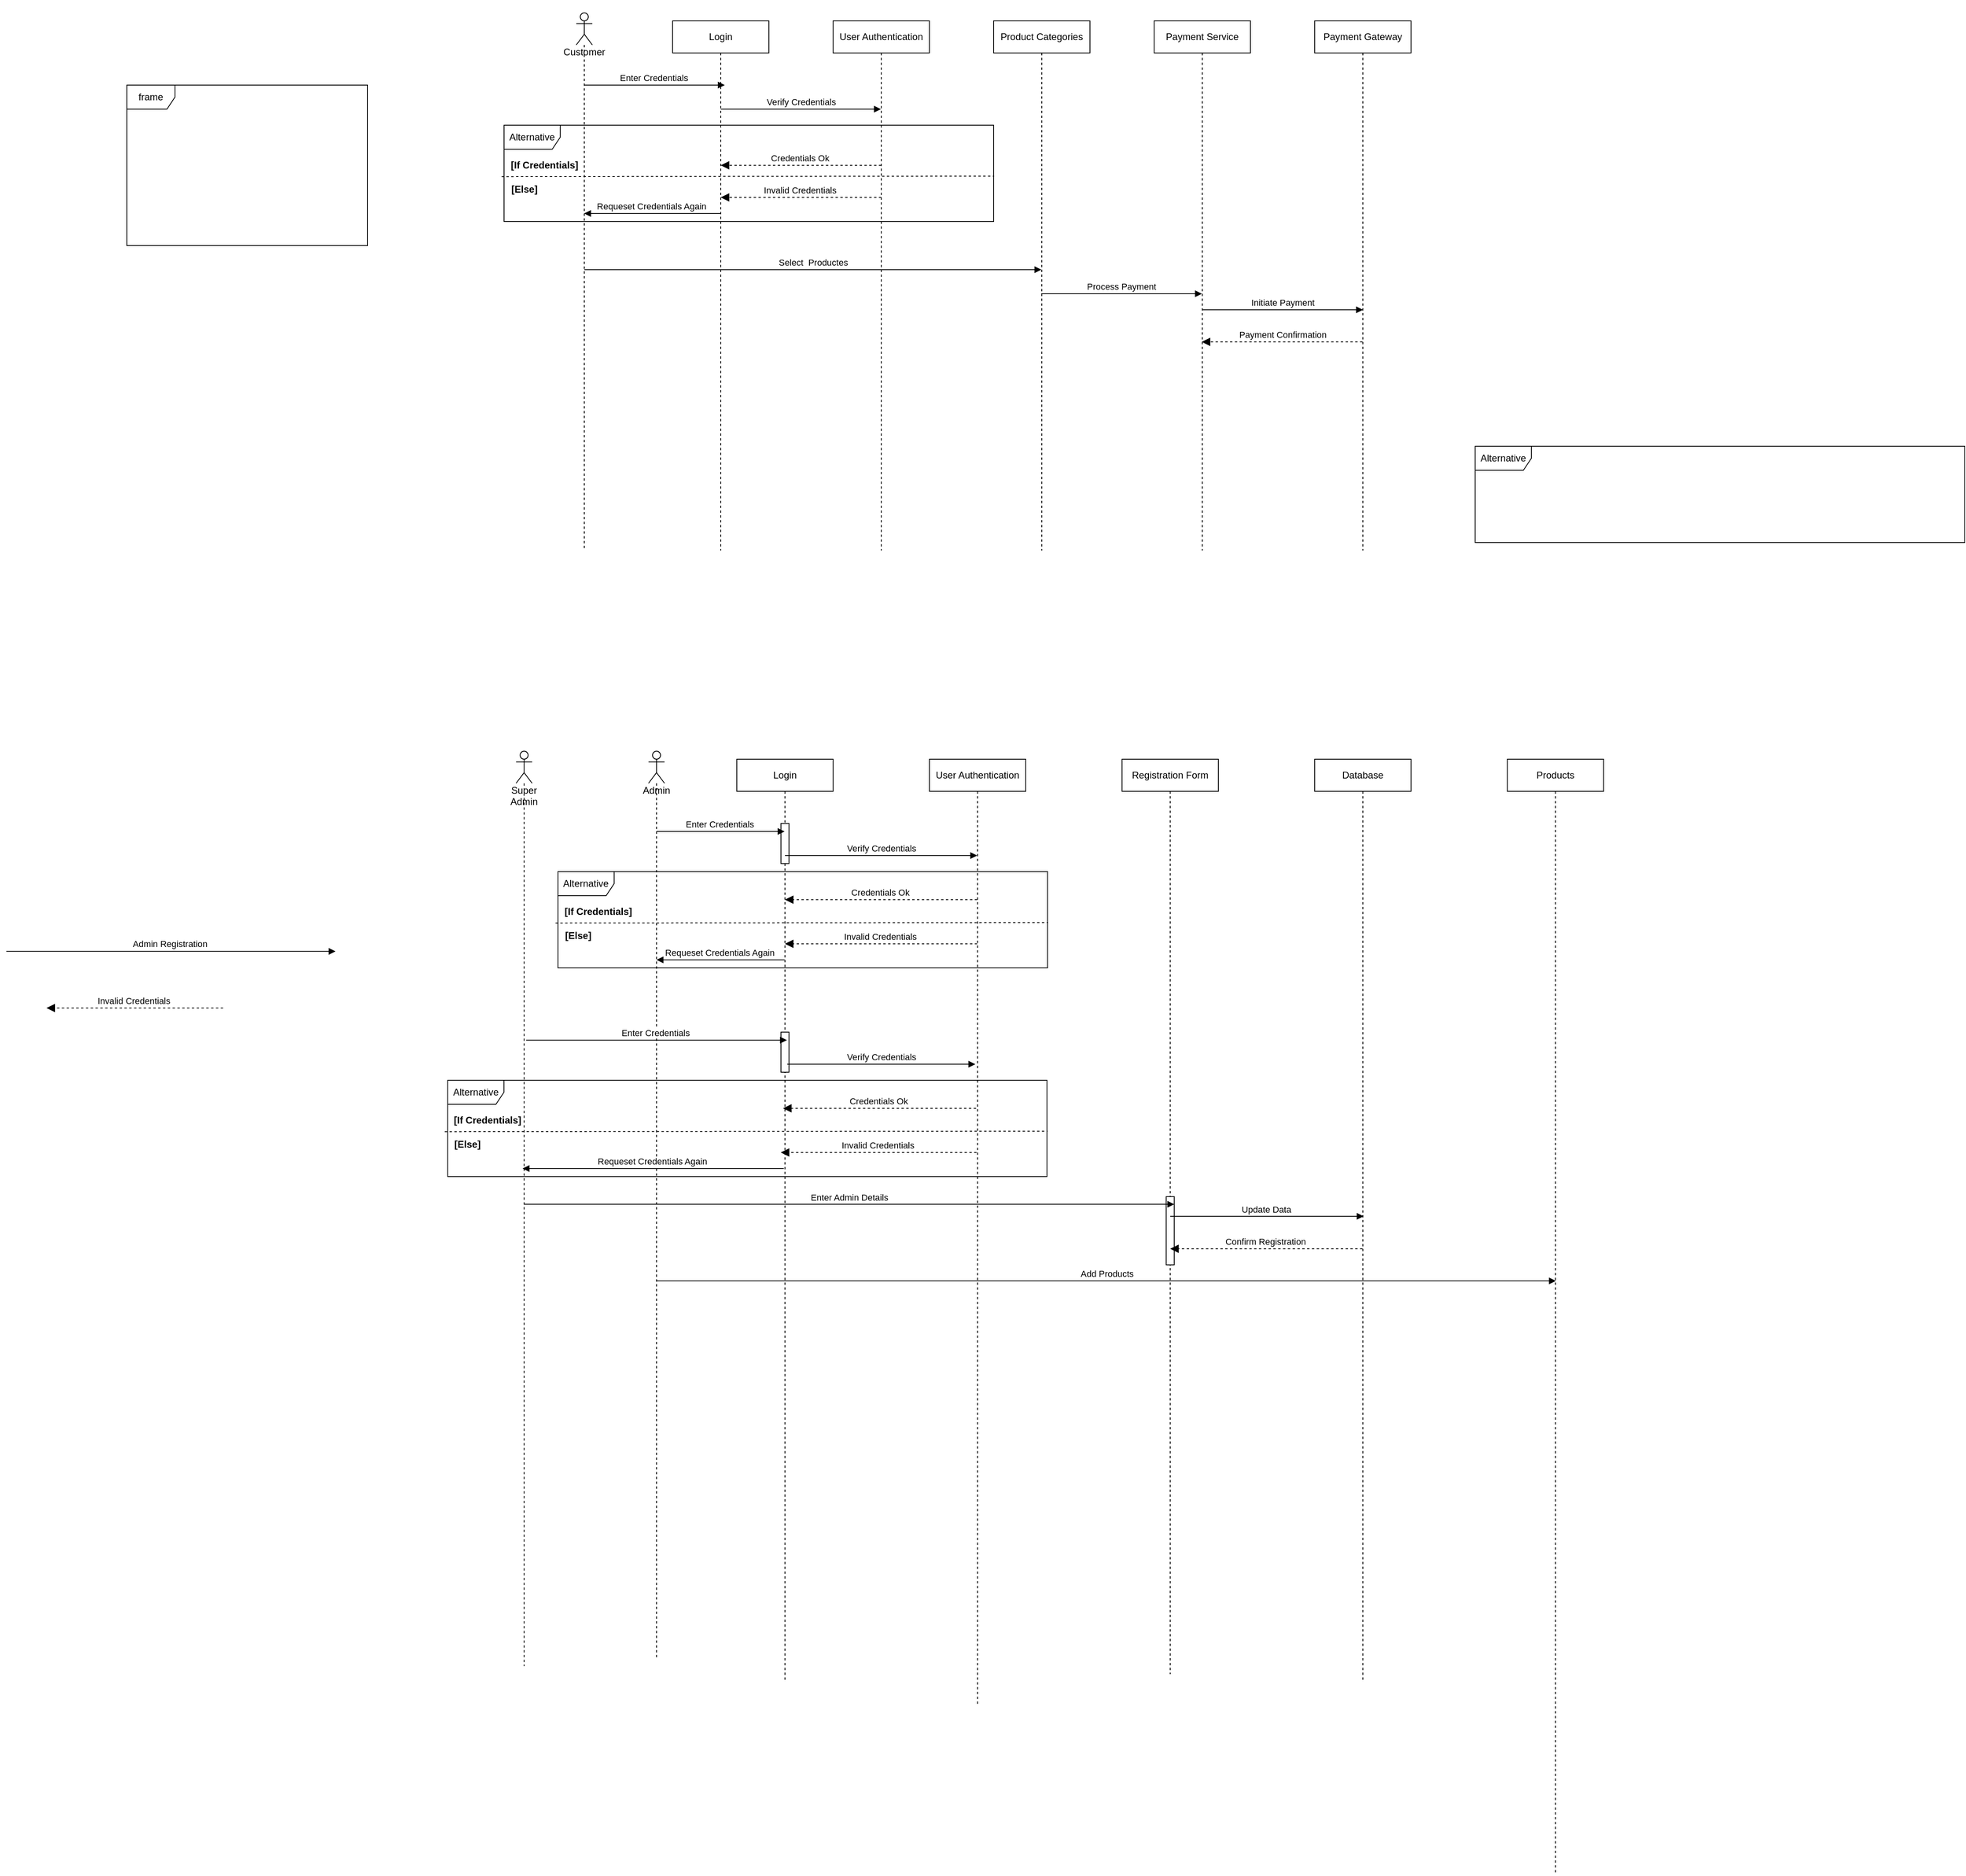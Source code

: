 <mxfile version="22.1.4" type="github">
  <diagram name="Page-1" id="2YBvvXClWsGukQMizWep">
    <mxGraphModel dx="2835" dy="871" grid="1" gridSize="10" guides="1" tooltips="1" connect="1" arrows="1" fold="1" page="1" pageScale="1" pageWidth="850" pageHeight="1100" math="0" shadow="0">
      <root>
        <mxCell id="0" />
        <mxCell id="1" parent="0" />
        <mxCell id="aM9ryv3xv72pqoxQDRHE-1" value="Login" style="shape=umlLifeline;perimeter=lifelinePerimeter;whiteSpace=wrap;html=1;container=0;dropTarget=0;collapsible=0;recursiveResize=0;outlineConnect=0;portConstraint=eastwest;newEdgeStyle={&quot;edgeStyle&quot;:&quot;elbowEdgeStyle&quot;,&quot;elbow&quot;:&quot;vertical&quot;,&quot;curved&quot;:0,&quot;rounded&quot;:0};" parent="1" vertex="1">
          <mxGeometry x="200" y="40" width="120" height="660" as="geometry" />
        </mxCell>
        <mxCell id="aM9ryv3xv72pqoxQDRHE-7" value="Enter Credentials&amp;nbsp;" style="html=1;verticalAlign=bottom;endArrow=block;edgeStyle=elbowEdgeStyle;elbow=vertical;curved=0;rounded=0;" parent="1" source="QAOvOlGFRHG_OL1_7ynz-3" edge="1">
          <mxGeometry relative="1" as="geometry">
            <mxPoint x="95" y="120" as="sourcePoint" />
            <Array as="points">
              <mxPoint x="180" y="120" />
            </Array>
            <mxPoint x="265" y="120" as="targetPoint" />
            <mxPoint as="offset" />
          </mxGeometry>
        </mxCell>
        <mxCell id="aM9ryv3xv72pqoxQDRHE-9" value="Requeset Credentials Again&amp;nbsp;" style="html=1;verticalAlign=bottom;endArrow=block;edgeStyle=elbowEdgeStyle;elbow=vertical;curved=0;rounded=0;" parent="1" source="aM9ryv3xv72pqoxQDRHE-1" edge="1">
          <mxGeometry relative="1" as="geometry">
            <mxPoint x="265" y="280" as="sourcePoint" />
            <Array as="points">
              <mxPoint x="190" y="280" />
            </Array>
            <mxPoint x="89.759" y="280" as="targetPoint" />
          </mxGeometry>
        </mxCell>
        <mxCell id="QAOvOlGFRHG_OL1_7ynz-2" value="frame" style="shape=umlFrame;whiteSpace=wrap;html=1;pointerEvents=0;" parent="1" vertex="1">
          <mxGeometry x="-480" y="120" width="300" height="200" as="geometry" />
        </mxCell>
        <mxCell id="QAOvOlGFRHG_OL1_7ynz-3" value="&lt;br&gt;&lt;br&gt;&lt;br&gt;&lt;br&gt;Customer" style="shape=umlLifeline;perimeter=lifelinePerimeter;whiteSpace=wrap;html=1;container=1;dropTarget=0;collapsible=0;recursiveResize=0;outlineConnect=0;portConstraint=eastwest;newEdgeStyle={&quot;curved&quot;:0,&quot;rounded&quot;:0};participant=umlActor;" parent="1" vertex="1">
          <mxGeometry x="80" y="30" width="20" height="670" as="geometry" />
        </mxCell>
        <mxCell id="QAOvOlGFRHG_OL1_7ynz-8" value="User Authentication" style="shape=umlLifeline;perimeter=lifelinePerimeter;whiteSpace=wrap;html=1;container=1;dropTarget=0;collapsible=0;recursiveResize=0;outlineConnect=0;portConstraint=eastwest;newEdgeStyle={&quot;curved&quot;:0,&quot;rounded&quot;:0};" parent="1" vertex="1">
          <mxGeometry x="400" y="40" width="120" height="660" as="geometry" />
        </mxCell>
        <mxCell id="QAOvOlGFRHG_OL1_7ynz-13" value="Verify Credentials" style="html=1;verticalAlign=bottom;endArrow=block;edgeStyle=elbowEdgeStyle;elbow=vertical;curved=0;rounded=0;" parent="1" source="aM9ryv3xv72pqoxQDRHE-1" target="QAOvOlGFRHG_OL1_7ynz-8" edge="1">
          <mxGeometry relative="1" as="geometry">
            <mxPoint x="270" y="150" as="sourcePoint" />
            <Array as="points">
              <mxPoint x="360" y="150" />
            </Array>
            <mxPoint x="460" y="150" as="targetPoint" />
            <mxPoint as="offset" />
          </mxGeometry>
        </mxCell>
        <mxCell id="QAOvOlGFRHG_OL1_7ynz-14" value="Alternative" style="shape=umlFrame;whiteSpace=wrap;html=1;pointerEvents=0;width=70;height=30;" parent="1" vertex="1">
          <mxGeometry x="-10" y="170" width="610" height="120" as="geometry" />
        </mxCell>
        <mxCell id="QAOvOlGFRHG_OL1_7ynz-15" value="Credentials Ok&amp;nbsp;" style="html=1;verticalAlign=bottom;endArrow=block;dashed=1;endSize=8;curved=0;rounded=0;endFill=1;" parent="1" target="aM9ryv3xv72pqoxQDRHE-1" edge="1">
          <mxGeometry relative="1" as="geometry">
            <mxPoint x="460" y="220" as="sourcePoint" />
            <mxPoint x="269.759" y="219.63" as="targetPoint" />
          </mxGeometry>
        </mxCell>
        <mxCell id="QAOvOlGFRHG_OL1_7ynz-20" value="[If Credentials]" style="text;html=1;align=center;verticalAlign=middle;resizable=0;points=[];autosize=1;strokeColor=none;fillColor=none;fontStyle=1" parent="1" vertex="1">
          <mxGeometry x="-15" y="205" width="110" height="30" as="geometry" />
        </mxCell>
        <mxCell id="QAOvOlGFRHG_OL1_7ynz-21" value="" style="endArrow=none;dashed=1;html=1;rounded=0;exitX=-0.005;exitY=0.534;exitDx=0;exitDy=0;exitPerimeter=0;entryX=1.001;entryY=0.529;entryDx=0;entryDy=0;entryPerimeter=0;" parent="1" source="QAOvOlGFRHG_OL1_7ynz-14" target="QAOvOlGFRHG_OL1_7ynz-14" edge="1">
          <mxGeometry width="50" height="50" relative="1" as="geometry">
            <mxPoint x="-20.005" y="234.26" as="sourcePoint" />
            <mxPoint x="556.72" y="234.26" as="targetPoint" />
          </mxGeometry>
        </mxCell>
        <mxCell id="QAOvOlGFRHG_OL1_7ynz-23" value="[Else]" style="text;html=1;align=center;verticalAlign=middle;resizable=0;points=[];autosize=1;strokeColor=none;fillColor=none;fontStyle=1" parent="1" vertex="1">
          <mxGeometry x="-15" y="235" width="60" height="30" as="geometry" />
        </mxCell>
        <mxCell id="QAOvOlGFRHG_OL1_7ynz-24" value="Invalid Credentials&amp;nbsp;" style="html=1;verticalAlign=bottom;endArrow=block;dashed=1;endSize=8;curved=0;rounded=0;endFill=1;" parent="1" target="aM9ryv3xv72pqoxQDRHE-1" edge="1">
          <mxGeometry relative="1" as="geometry">
            <mxPoint x="460" y="260" as="sourcePoint" />
            <mxPoint x="269.999" y="260" as="targetPoint" />
          </mxGeometry>
        </mxCell>
        <mxCell id="ZfyzumD2qH9o0AzrMvMQ-1" value="Product Categories" style="shape=umlLifeline;perimeter=lifelinePerimeter;whiteSpace=wrap;html=1;container=1;dropTarget=0;collapsible=0;recursiveResize=0;outlineConnect=0;portConstraint=eastwest;newEdgeStyle={&quot;curved&quot;:0,&quot;rounded&quot;:0};" parent="1" vertex="1">
          <mxGeometry x="600" y="40" width="120" height="660" as="geometry" />
        </mxCell>
        <mxCell id="ZfyzumD2qH9o0AzrMvMQ-3" value="Select&amp;nbsp; Productes" style="html=1;verticalAlign=bottom;endArrow=block;edgeStyle=elbowEdgeStyle;elbow=vertical;curved=0;rounded=0;" parent="1" source="QAOvOlGFRHG_OL1_7ynz-3" target="ZfyzumD2qH9o0AzrMvMQ-1" edge="1">
          <mxGeometry relative="1" as="geometry">
            <mxPoint x="130" y="350" as="sourcePoint" />
            <Array as="points">
              <mxPoint x="361" y="350" />
            </Array>
            <mxPoint x="446" y="350" as="targetPoint" />
            <mxPoint as="offset" />
          </mxGeometry>
        </mxCell>
        <mxCell id="ZfyzumD2qH9o0AzrMvMQ-6" value="Process Payment" style="html=1;verticalAlign=bottom;endArrow=block;edgeStyle=elbowEdgeStyle;elbow=vertical;curved=0;rounded=0;" parent="1" edge="1">
          <mxGeometry relative="1" as="geometry">
            <mxPoint x="659.324" y="380" as="sourcePoint" />
            <Array as="points">
              <mxPoint x="750" y="380" />
            </Array>
            <mxPoint x="859.5" y="380" as="targetPoint" />
            <mxPoint as="offset" />
          </mxGeometry>
        </mxCell>
        <mxCell id="ZfyzumD2qH9o0AzrMvMQ-7" value="Alternative" style="shape=umlFrame;whiteSpace=wrap;html=1;pointerEvents=0;width=70;height=30;" parent="1" vertex="1">
          <mxGeometry x="1200" y="570" width="610" height="120" as="geometry" />
        </mxCell>
        <mxCell id="ZfyzumD2qH9o0AzrMvMQ-9" value="Payment Service" style="shape=umlLifeline;perimeter=lifelinePerimeter;whiteSpace=wrap;html=1;container=1;dropTarget=0;collapsible=0;recursiveResize=0;outlineConnect=0;portConstraint=eastwest;newEdgeStyle={&quot;curved&quot;:0,&quot;rounded&quot;:0};" parent="1" vertex="1">
          <mxGeometry x="800" y="40" width="120" height="660" as="geometry" />
        </mxCell>
        <mxCell id="an4VMnbHj8uNjSXk6AY5-1" value="Login" style="shape=umlLifeline;perimeter=lifelinePerimeter;whiteSpace=wrap;html=1;container=1;dropTarget=0;collapsible=0;recursiveResize=0;outlineConnect=0;portConstraint=eastwest;newEdgeStyle={&quot;curved&quot;:0,&quot;rounded&quot;:0};" parent="1" vertex="1">
          <mxGeometry x="280" y="960" width="120" height="1150" as="geometry" />
        </mxCell>
        <mxCell id="an4VMnbHj8uNjSXk6AY5-35" value="" style="html=1;points=[[0,0,0,0,5],[0,1,0,0,-5],[1,0,0,0,5],[1,1,0,0,-5]];perimeter=orthogonalPerimeter;outlineConnect=0;targetShapes=umlLifeline;portConstraint=eastwest;newEdgeStyle={&quot;curved&quot;:0,&quot;rounded&quot;:0};" parent="an4VMnbHj8uNjSXk6AY5-1" vertex="1">
          <mxGeometry x="55" y="80" width="10" height="50" as="geometry" />
        </mxCell>
        <mxCell id="an4VMnbHj8uNjSXk6AY5-37" value="" style="html=1;points=[[0,0,0,0,5],[0,1,0,0,-5],[1,0,0,0,5],[1,1,0,0,-5]];perimeter=orthogonalPerimeter;outlineConnect=0;targetShapes=umlLifeline;portConstraint=eastwest;newEdgeStyle={&quot;curved&quot;:0,&quot;rounded&quot;:0};" parent="an4VMnbHj8uNjSXk6AY5-1" vertex="1">
          <mxGeometry x="55" y="340" width="10" height="50" as="geometry" />
        </mxCell>
        <mxCell id="an4VMnbHj8uNjSXk6AY5-2" value="&lt;br&gt;&lt;br&gt;&lt;br&gt;&lt;br&gt;Admin" style="shape=umlLifeline;perimeter=lifelinePerimeter;whiteSpace=wrap;html=1;container=1;dropTarget=0;collapsible=0;recursiveResize=0;outlineConnect=0;portConstraint=eastwest;newEdgeStyle={&quot;curved&quot;:0,&quot;rounded&quot;:0};participant=umlActor;" parent="1" vertex="1">
          <mxGeometry x="170" y="950" width="20" height="1130" as="geometry" />
        </mxCell>
        <mxCell id="an4VMnbHj8uNjSXk6AY5-3" value="Enter Credentials&amp;nbsp;" style="html=1;verticalAlign=bottom;endArrow=block;edgeStyle=elbowEdgeStyle;elbow=vertical;curved=0;rounded=0;" parent="1" source="an4VMnbHj8uNjSXk6AY5-2" target="an4VMnbHj8uNjSXk6AY5-1" edge="1">
          <mxGeometry relative="1" as="geometry">
            <mxPoint x="160" y="1050" as="sourcePoint" />
            <Array as="points">
              <mxPoint x="230" y="1050" />
            </Array>
            <mxPoint x="315" y="1050" as="targetPoint" />
            <mxPoint as="offset" />
          </mxGeometry>
        </mxCell>
        <mxCell id="an4VMnbHj8uNjSXk6AY5-4" value="User Authentication" style="shape=umlLifeline;perimeter=lifelinePerimeter;whiteSpace=wrap;html=1;container=1;dropTarget=0;collapsible=0;recursiveResize=0;outlineConnect=0;portConstraint=eastwest;newEdgeStyle={&quot;curved&quot;:0,&quot;rounded&quot;:0};" parent="1" vertex="1">
          <mxGeometry x="520" y="960" width="120" height="1180" as="geometry" />
        </mxCell>
        <mxCell id="an4VMnbHj8uNjSXk6AY5-5" value="Verify Credentials" style="html=1;verticalAlign=bottom;endArrow=block;edgeStyle=elbowEdgeStyle;elbow=vertical;curved=0;rounded=0;" parent="1" source="an4VMnbHj8uNjSXk6AY5-1" target="an4VMnbHj8uNjSXk6AY5-4" edge="1">
          <mxGeometry relative="1" as="geometry">
            <mxPoint x="360" y="1080" as="sourcePoint" />
            <Array as="points">
              <mxPoint x="460" y="1080" />
            </Array>
            <mxPoint x="560" y="1080" as="targetPoint" />
            <mxPoint as="offset" />
          </mxGeometry>
        </mxCell>
        <mxCell id="an4VMnbHj8uNjSXk6AY5-6" value="[If Credentials]" style="text;html=1;align=center;verticalAlign=middle;resizable=0;points=[];autosize=1;strokeColor=none;fillColor=none;fontStyle=1" parent="1" vertex="1">
          <mxGeometry x="52.2" y="1135" width="110" height="30" as="geometry" />
        </mxCell>
        <mxCell id="an4VMnbHj8uNjSXk6AY5-7" value="[Else]" style="text;html=1;align=center;verticalAlign=middle;resizable=0;points=[];autosize=1;strokeColor=none;fillColor=none;fontStyle=1" parent="1" vertex="1">
          <mxGeometry x="52.2" y="1165" width="60" height="30" as="geometry" />
        </mxCell>
        <mxCell id="an4VMnbHj8uNjSXk6AY5-8" value="" style="endArrow=none;dashed=1;html=1;rounded=0;exitX=-0.005;exitY=0.534;exitDx=0;exitDy=0;exitPerimeter=0;entryX=1.001;entryY=0.529;entryDx=0;entryDy=0;entryPerimeter=0;" parent="1" source="an4VMnbHj8uNjSXk6AY5-12" target="an4VMnbHj8uNjSXk6AY5-12" edge="1">
          <mxGeometry width="50" height="50" relative="1" as="geometry">
            <mxPoint x="47.195" y="1164.26" as="sourcePoint" />
            <mxPoint x="623.92" y="1164.26" as="targetPoint" />
          </mxGeometry>
        </mxCell>
        <mxCell id="an4VMnbHj8uNjSXk6AY5-9" value="Requeset Credentials Again&amp;nbsp;" style="html=1;verticalAlign=bottom;endArrow=block;edgeStyle=elbowEdgeStyle;elbow=vertical;curved=0;rounded=0;" parent="1" source="an4VMnbHj8uNjSXk6AY5-1" target="an4VMnbHj8uNjSXk6AY5-2" edge="1">
          <mxGeometry relative="1" as="geometry">
            <mxPoint x="327.2" y="1210" as="sourcePoint" />
            <Array as="points">
              <mxPoint x="257.2" y="1210" />
            </Array>
            <mxPoint x="156.959" y="1210" as="targetPoint" />
          </mxGeometry>
        </mxCell>
        <mxCell id="an4VMnbHj8uNjSXk6AY5-10" value="Invalid Credentials&amp;nbsp;" style="html=1;verticalAlign=bottom;endArrow=block;dashed=1;endSize=8;curved=0;rounded=0;endFill=1;" parent="1" target="an4VMnbHj8uNjSXk6AY5-1" edge="1">
          <mxGeometry relative="1" as="geometry">
            <mxPoint x="579.5" y="1190" as="sourcePoint" />
            <mxPoint x="344.974" y="1190" as="targetPoint" />
          </mxGeometry>
        </mxCell>
        <mxCell id="an4VMnbHj8uNjSXk6AY5-11" value="Credentials Ok&amp;nbsp;" style="html=1;verticalAlign=bottom;endArrow=block;dashed=1;endSize=8;curved=0;rounded=0;endFill=1;" parent="1" target="an4VMnbHj8uNjSXk6AY5-1" edge="1">
          <mxGeometry relative="1" as="geometry">
            <mxPoint x="579.5" y="1135" as="sourcePoint" />
            <mxPoint x="360" y="1135" as="targetPoint" />
          </mxGeometry>
        </mxCell>
        <mxCell id="an4VMnbHj8uNjSXk6AY5-12" value="Alternative" style="shape=umlFrame;whiteSpace=wrap;html=1;pointerEvents=0;width=70;height=30;" parent="1" vertex="1">
          <mxGeometry x="57.2" y="1100" width="610" height="120" as="geometry" />
        </mxCell>
        <mxCell id="an4VMnbHj8uNjSXk6AY5-13" value="Registration Form" style="shape=umlLifeline;perimeter=lifelinePerimeter;whiteSpace=wrap;html=1;container=1;dropTarget=0;collapsible=0;recursiveResize=0;outlineConnect=0;portConstraint=eastwest;newEdgeStyle={&quot;curved&quot;:0,&quot;rounded&quot;:0};" parent="1" vertex="1">
          <mxGeometry x="760" y="960" width="120" height="1140" as="geometry" />
        </mxCell>
        <mxCell id="an4VMnbHj8uNjSXk6AY5-39" value="" style="html=1;points=[[0,0,0,0,5],[0,1,0,0,-5],[1,0,0,0,5],[1,1,0,0,-5]];perimeter=orthogonalPerimeter;outlineConnect=0;targetShapes=umlLifeline;portConstraint=eastwest;newEdgeStyle={&quot;curved&quot;:0,&quot;rounded&quot;:0};" parent="an4VMnbHj8uNjSXk6AY5-13" vertex="1">
          <mxGeometry x="55" y="545" width="10" height="85" as="geometry" />
        </mxCell>
        <mxCell id="an4VMnbHj8uNjSXk6AY5-15" value="Enter Admin Details" style="html=1;verticalAlign=bottom;endArrow=block;edgeStyle=elbowEdgeStyle;elbow=vertical;curved=0;rounded=0;" parent="1" source="an4VMnbHj8uNjSXk6AY5-24" edge="1">
          <mxGeometry relative="1" as="geometry">
            <mxPoint x="20" y="1514.5" as="sourcePoint" />
            <Array as="points">
              <mxPoint x="456.5" y="1514.5" />
            </Array>
            <mxPoint x="825" y="1514.5" as="targetPoint" />
            <mxPoint as="offset" />
          </mxGeometry>
        </mxCell>
        <mxCell id="an4VMnbHj8uNjSXk6AY5-16" value="Admin Registration&amp;nbsp;" style="html=1;verticalAlign=bottom;endArrow=block;edgeStyle=elbowEdgeStyle;elbow=vertical;curved=0;rounded=0;" parent="1" edge="1">
          <mxGeometry relative="1" as="geometry">
            <mxPoint x="-630" y="1199.38" as="sourcePoint" />
            <Array as="points">
              <mxPoint x="-539" y="1199.38" />
            </Array>
            <mxPoint x="-220" y="1199.38" as="targetPoint" />
            <mxPoint as="offset" />
          </mxGeometry>
        </mxCell>
        <mxCell id="an4VMnbHj8uNjSXk6AY5-17" value="Invalid Credentials&amp;nbsp;" style="html=1;verticalAlign=bottom;endArrow=block;dashed=1;endSize=8;curved=0;rounded=0;endFill=1;" parent="1" edge="1">
          <mxGeometry relative="1" as="geometry">
            <mxPoint x="-360" y="1270" as="sourcePoint" />
            <mxPoint x="-580" y="1270" as="targetPoint" />
          </mxGeometry>
        </mxCell>
        <mxCell id="an4VMnbHj8uNjSXk6AY5-18" value="Confirm Registration&amp;nbsp;" style="html=1;verticalAlign=bottom;endArrow=block;dashed=1;endSize=8;curved=0;rounded=0;endFill=1;" parent="1" edge="1">
          <mxGeometry relative="1" as="geometry">
            <mxPoint x="1059.5" y="1570" as="sourcePoint" />
            <mxPoint x="820" y="1570" as="targetPoint" />
          </mxGeometry>
        </mxCell>
        <mxCell id="an4VMnbHj8uNjSXk6AY5-19" value="Database" style="shape=umlLifeline;perimeter=lifelinePerimeter;whiteSpace=wrap;html=1;container=1;dropTarget=0;collapsible=0;recursiveResize=0;outlineConnect=0;portConstraint=eastwest;newEdgeStyle={&quot;curved&quot;:0,&quot;rounded&quot;:0};" parent="1" vertex="1">
          <mxGeometry x="1000" y="960" width="120" height="1150" as="geometry" />
        </mxCell>
        <mxCell id="an4VMnbHj8uNjSXk6AY5-20" value="Update Data&amp;nbsp;" style="html=1;verticalAlign=bottom;endArrow=block;edgeStyle=elbowEdgeStyle;elbow=vertical;curved=0;rounded=0;" parent="1" edge="1">
          <mxGeometry relative="1" as="geometry">
            <mxPoint x="820" y="1529.5" as="sourcePoint" />
            <Array as="points">
              <mxPoint x="913" y="1529.5" />
            </Array>
            <mxPoint x="1061" y="1529.5" as="targetPoint" />
            <mxPoint as="offset" />
          </mxGeometry>
        </mxCell>
        <mxCell id="an4VMnbHj8uNjSXk6AY5-21" value="Products" style="shape=umlLifeline;perimeter=lifelinePerimeter;whiteSpace=wrap;html=1;container=1;dropTarget=0;collapsible=0;recursiveResize=0;outlineConnect=0;portConstraint=eastwest;newEdgeStyle={&quot;curved&quot;:0,&quot;rounded&quot;:0};" parent="1" vertex="1">
          <mxGeometry x="1240" y="960" width="120" height="1390" as="geometry" />
        </mxCell>
        <mxCell id="an4VMnbHj8uNjSXk6AY5-22" value="Add Products" style="html=1;verticalAlign=bottom;endArrow=block;edgeStyle=elbowEdgeStyle;elbow=vertical;curved=0;rounded=0;" parent="1" source="an4VMnbHj8uNjSXk6AY5-2" edge="1">
          <mxGeometry relative="1" as="geometry">
            <mxPoint x="339.5" y="1610" as="sourcePoint" />
            <Array as="points">
              <mxPoint x="467" y="1610" />
            </Array>
            <mxPoint x="1300.5" y="1610" as="targetPoint" />
            <mxPoint as="offset" />
          </mxGeometry>
        </mxCell>
        <mxCell id="an4VMnbHj8uNjSXk6AY5-24" value="&lt;br&gt;&lt;br&gt;&lt;br&gt;&lt;br&gt;&lt;br&gt;Super&lt;br&gt;Admin" style="shape=umlLifeline;perimeter=lifelinePerimeter;whiteSpace=wrap;html=1;container=1;dropTarget=0;collapsible=0;recursiveResize=0;outlineConnect=0;portConstraint=eastwest;newEdgeStyle={&quot;curved&quot;:0,&quot;rounded&quot;:0};participant=umlActor;" parent="1" vertex="1">
          <mxGeometry x="5" y="950" width="20" height="1140" as="geometry" />
        </mxCell>
        <mxCell id="an4VMnbHj8uNjSXk6AY5-25" value="Enter Credentials&amp;nbsp;" style="html=1;verticalAlign=bottom;endArrow=block;edgeStyle=elbowEdgeStyle;elbow=vertical;curved=0;rounded=0;" parent="1" edge="1">
          <mxGeometry relative="1" as="geometry">
            <mxPoint x="17.56" y="1310" as="sourcePoint" />
            <Array as="points">
              <mxPoint x="232.45" y="1310" />
            </Array>
            <mxPoint x="342.45" y="1310" as="targetPoint" />
            <mxPoint as="offset" />
          </mxGeometry>
        </mxCell>
        <mxCell id="an4VMnbHj8uNjSXk6AY5-26" value="Verify Credentials" style="html=1;verticalAlign=bottom;endArrow=block;edgeStyle=elbowEdgeStyle;elbow=vertical;curved=0;rounded=0;" parent="1" edge="1">
          <mxGeometry relative="1" as="geometry">
            <mxPoint x="342.81" y="1340" as="sourcePoint" />
            <Array as="points">
              <mxPoint x="457.2" y="1340" />
            </Array>
            <mxPoint x="577.2" y="1340" as="targetPoint" />
            <mxPoint as="offset" />
          </mxGeometry>
        </mxCell>
        <mxCell id="an4VMnbHj8uNjSXk6AY5-27" value="Alternative" style="shape=umlFrame;whiteSpace=wrap;html=1;pointerEvents=0;width=70;height=30;" parent="1" vertex="1">
          <mxGeometry x="-80.14" y="1360" width="746.59" height="120" as="geometry" />
        </mxCell>
        <mxCell id="an4VMnbHj8uNjSXk6AY5-28" value="Credentials Ok&amp;nbsp;" style="html=1;verticalAlign=bottom;endArrow=block;dashed=1;endSize=8;curved=0;rounded=0;endFill=1;" parent="1" edge="1">
          <mxGeometry relative="1" as="geometry">
            <mxPoint x="578.14" y="1395" as="sourcePoint" />
            <mxPoint x="337.64" y="1395" as="targetPoint" />
          </mxGeometry>
        </mxCell>
        <mxCell id="an4VMnbHj8uNjSXk6AY5-29" value="Invalid Credentials&amp;nbsp;" style="html=1;verticalAlign=bottom;endArrow=block;dashed=1;endSize=8;curved=0;rounded=0;endFill=1;" parent="1" edge="1">
          <mxGeometry relative="1" as="geometry">
            <mxPoint x="578.75" y="1450" as="sourcePoint" />
            <mxPoint x="334.8" y="1450" as="targetPoint" />
          </mxGeometry>
        </mxCell>
        <mxCell id="an4VMnbHj8uNjSXk6AY5-30" value="" style="endArrow=none;dashed=1;html=1;rounded=0;exitX=-0.005;exitY=0.534;exitDx=0;exitDy=0;exitPerimeter=0;entryX=1.001;entryY=0.529;entryDx=0;entryDy=0;entryPerimeter=0;" parent="1" source="an4VMnbHj8uNjSXk6AY5-27" target="an4VMnbHj8uNjSXk6AY5-27" edge="1">
          <mxGeometry width="50" height="50" relative="1" as="geometry">
            <mxPoint x="45.835" y="1424.26" as="sourcePoint" />
            <mxPoint x="622.56" y="1424.26" as="targetPoint" />
          </mxGeometry>
        </mxCell>
        <mxCell id="an4VMnbHj8uNjSXk6AY5-31" value="Requeset Credentials Again&amp;nbsp;" style="html=1;verticalAlign=bottom;endArrow=block;edgeStyle=elbowEdgeStyle;elbow=vertical;curved=0;rounded=0;" parent="1" edge="1">
          <mxGeometry relative="1" as="geometry">
            <mxPoint x="338.64" y="1470" as="sourcePoint" />
            <Array as="points">
              <mxPoint x="255.84" y="1470" />
            </Array>
            <mxPoint x="13.083" y="1470" as="targetPoint" />
          </mxGeometry>
        </mxCell>
        <mxCell id="an4VMnbHj8uNjSXk6AY5-32" value="[Else]" style="text;html=1;align=center;verticalAlign=middle;resizable=0;points=[];autosize=1;strokeColor=none;fillColor=none;fontStyle=1" parent="1" vertex="1">
          <mxGeometry x="-85.75" y="1425" width="60" height="30" as="geometry" />
        </mxCell>
        <mxCell id="an4VMnbHj8uNjSXk6AY5-33" value="[If Credentials]" style="text;html=1;align=center;verticalAlign=middle;resizable=0;points=[];autosize=1;strokeColor=none;fillColor=none;fontStyle=1" parent="1" vertex="1">
          <mxGeometry x="-85.75" y="1395" width="110" height="30" as="geometry" />
        </mxCell>
        <mxCell id="RZXGvuRuaY8ULkAdUGDF-1" value="Payment Gateway" style="shape=umlLifeline;perimeter=lifelinePerimeter;whiteSpace=wrap;html=1;container=1;dropTarget=0;collapsible=0;recursiveResize=0;outlineConnect=0;portConstraint=eastwest;newEdgeStyle={&quot;curved&quot;:0,&quot;rounded&quot;:0};" vertex="1" parent="1">
          <mxGeometry x="1000" y="40" width="120" height="660" as="geometry" />
        </mxCell>
        <mxCell id="RZXGvuRuaY8ULkAdUGDF-2" value="Initiate Payment" style="html=1;verticalAlign=bottom;endArrow=block;edgeStyle=elbowEdgeStyle;elbow=vertical;curved=0;rounded=0;" edge="1" parent="1">
          <mxGeometry relative="1" as="geometry">
            <mxPoint x="860.004" y="400" as="sourcePoint" />
            <Array as="points">
              <mxPoint x="950.68" y="400" />
            </Array>
            <mxPoint x="1060.18" y="400" as="targetPoint" />
            <mxPoint as="offset" />
          </mxGeometry>
        </mxCell>
        <mxCell id="RZXGvuRuaY8ULkAdUGDF-4" value="Payment Confirmation" style="html=1;verticalAlign=bottom;endArrow=block;dashed=1;endSize=8;curved=0;rounded=0;endFill=1;" edge="1" parent="1">
          <mxGeometry relative="1" as="geometry">
            <mxPoint x="1059.5" y="440" as="sourcePoint" />
            <mxPoint x="859.324" y="440" as="targetPoint" />
          </mxGeometry>
        </mxCell>
      </root>
    </mxGraphModel>
  </diagram>
</mxfile>
